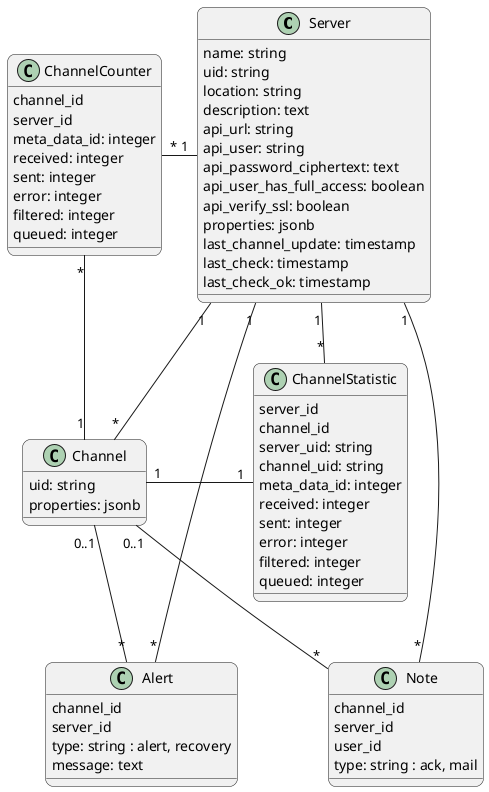 @startuml
top to bottom direction
skinparam defaultTextAlignment center
skinparam roundCorner 15

class Server  {
  name: string
  uid: string
  location: string
  description: text
  api_url: string
  api_user: string
  api_password_ciphertext: text
  api_user_has_full_access: boolean
  api_verify_ssl: boolean
  properties: jsonb
  last_channel_update: timestamp
  last_check: timestamp
  last_check_ok: timestamp
}

class Channel {
  uid: string
  properties: jsonb
}

class ChannelStatistic {
  server_id
  channel_id
  server_uid: string
  channel_uid: string
  meta_data_id: integer
  received: integer
  sent: integer
  error: integer
  filtered: integer
  queued: integer
}

class ChannelCounter {
  channel_id
  server_id
  meta_data_id: integer
  received: integer
  sent: integer
  error: integer
  filtered: integer
  queued: integer
}

class Alert {
  channel_id
  server_id
  type: string : alert, recovery
  message: text
}

class Note {
  channel_id
  server_id
  user_id
  type: string : ack, mail
}

Server "1" -- "*" Channel
Server "1" - "*" ChannelStatistic
Channel "1" - "1" ChannelStatistic
ChannelCounter "*" - "1" Server
ChannelCounter "*" -- "1" Channel
Server "1" -- "*" Alert
Channel "0..1" -- "*" Alert
Server "1" -- "*" Note
Channel "0..1" -- "*" Note


@enduml
